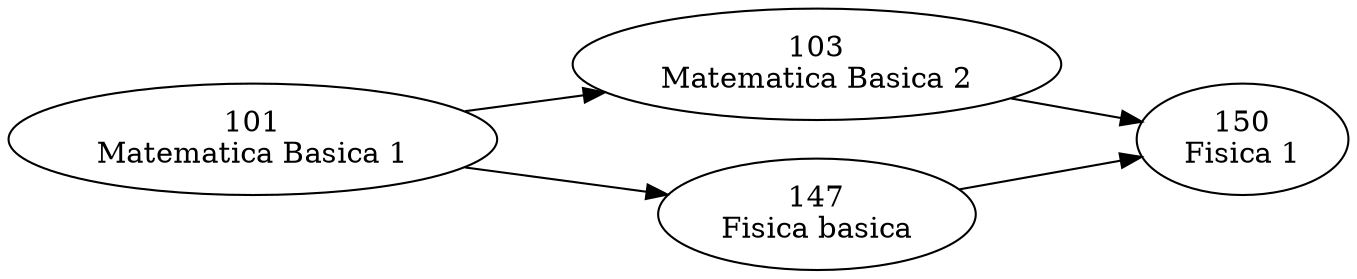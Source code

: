 digraph G{
rankdir=LR
charset="Latin1"
"103\nMatematica Basica 2"->"150\nFisica 1";
"101\nMatematica Basica 1"->"103\nMatematica Basica 2";
"147\nFisica basica"->"150\nFisica 1";
"101\nMatematica Basica 1"->"147\nFisica basica";

}